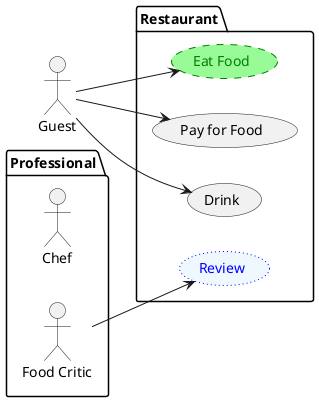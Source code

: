 @startuml

'For more examples look at https://plantuml.com/usecase-diagram

left to right direction

actor Guest as g

package Professional {
  actor Chef as c
  actor "Food Critic" as fc
}

package Restaurant {
  usecase "Eat Food" as UC1 #palegreen;line:green;line.dashed;text:green
  usecase "Pay for Food" as UC2
  usecase "Drink" as UC3
  usecase "Review" as UC4 #aliceblue;line:blue;line.dotted;text:blue
}

fc --> UC4
g --> UC1
g --> UC2
g --> UC3

@enduml




